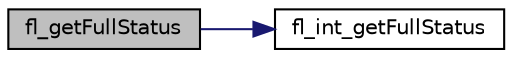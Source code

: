 digraph "fl_getFullStatus"
{
 // INTERACTIVE_SVG=YES
  edge [fontname="Helvetica",fontsize="10",labelfontname="Helvetica",labelfontsize="10"];
  node [fontname="Helvetica",fontsize="10",shape=record];
  rankdir="LR";
  Node1 [label="fl_getFullStatus",height=0.2,width=0.4,color="black", fillcolor="grey75", style="filled" fontcolor="black"];
  Node1 -> Node2 [color="midnightblue",fontsize="10",style="solid",fontname="Helvetica"];
  Node2 [label="fl_int_getFullStatus",height=0.2,width=0.4,color="black", fillcolor="white", style="filled",URL="$device__access_8h.html#a1d2e5d630c32e7a73ed112726acac52a"];
}
